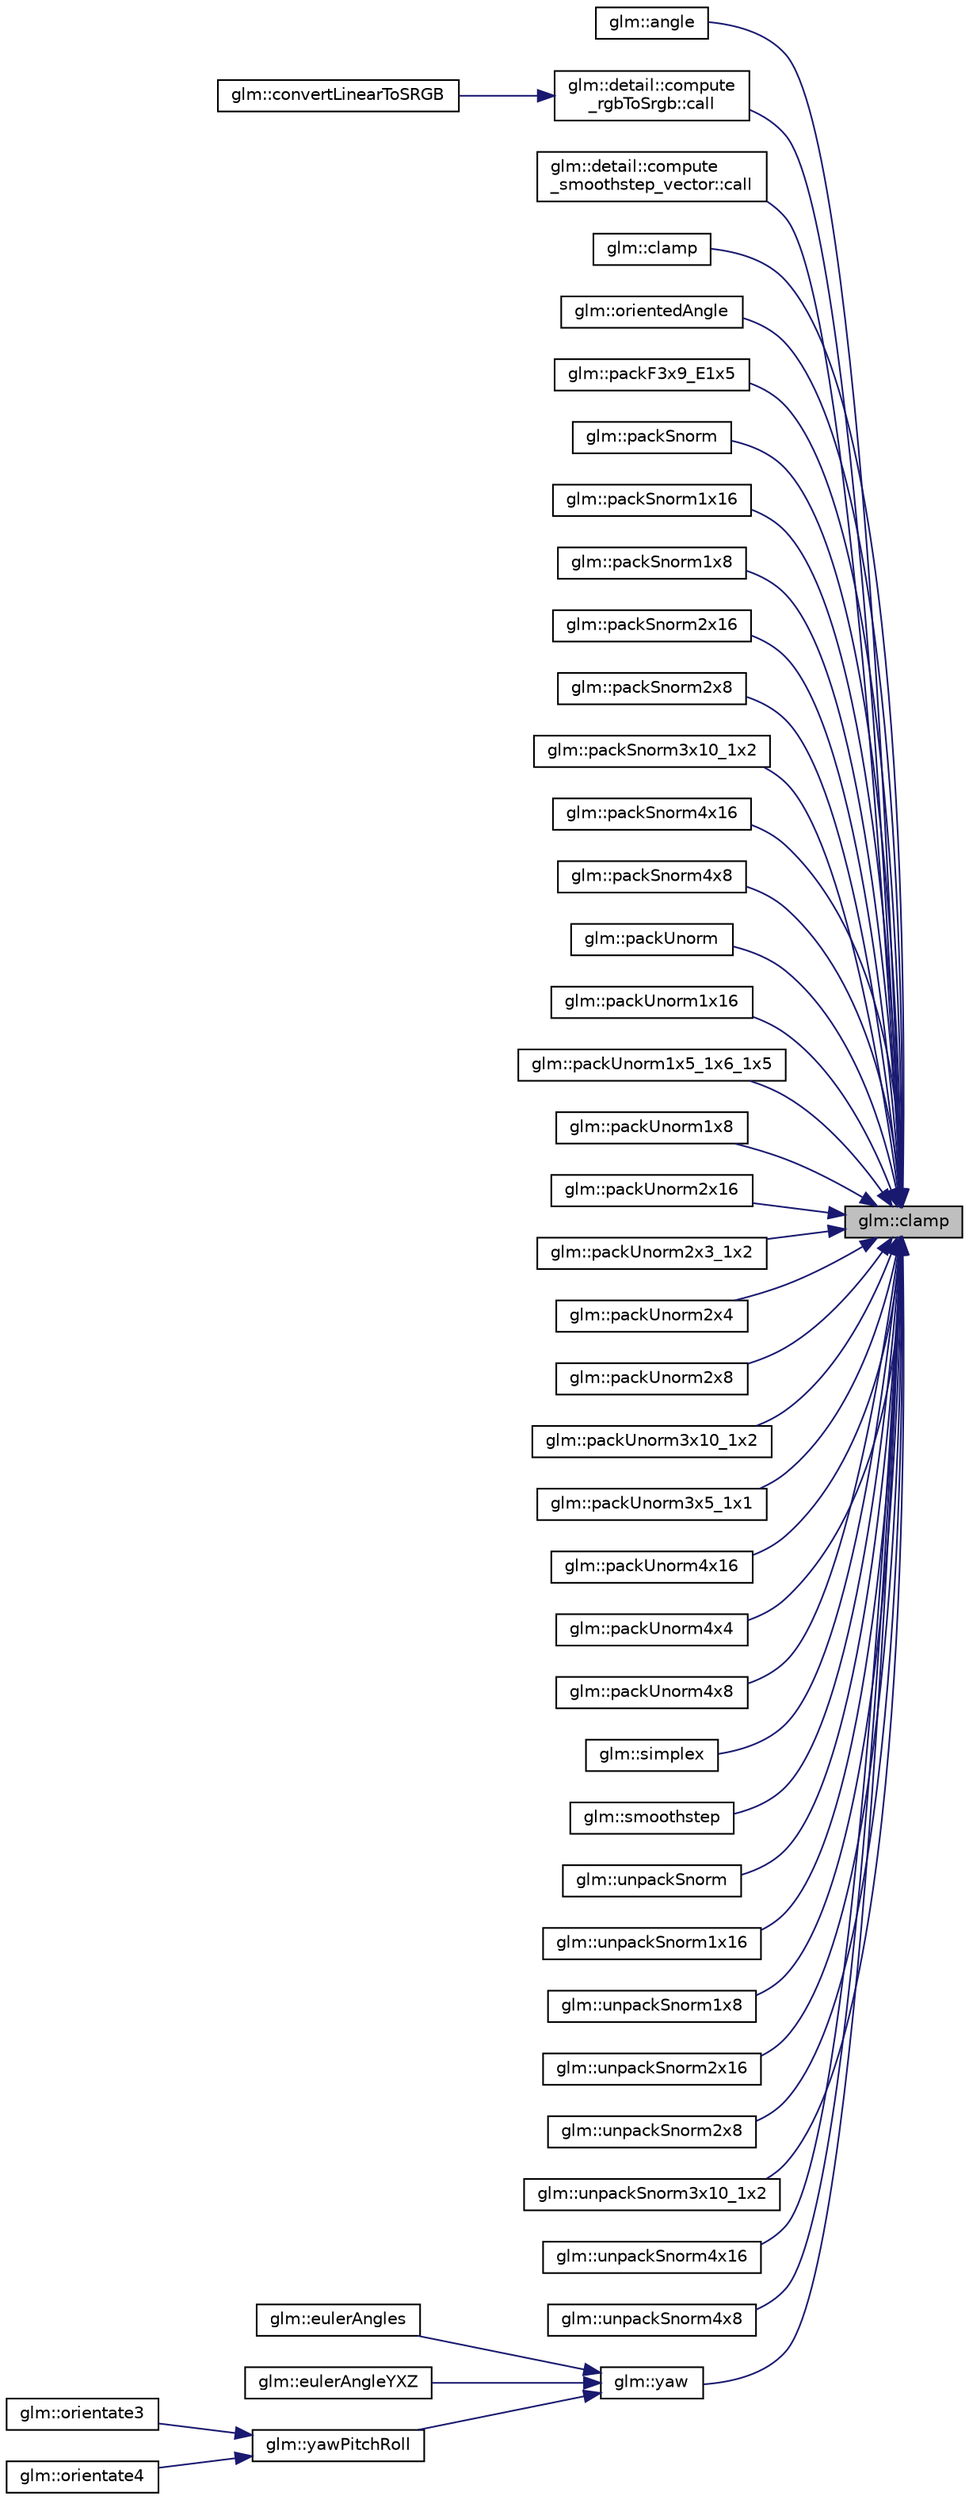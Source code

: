 digraph "glm::clamp"
{
 // LATEX_PDF_SIZE
  edge [fontname="Helvetica",fontsize="10",labelfontname="Helvetica",labelfontsize="10"];
  node [fontname="Helvetica",fontsize="10",shape=record];
  rankdir="RL";
  Node1 [label="glm::clamp",height=0.2,width=0.4,color="black", fillcolor="grey75", style="filled", fontcolor="black",tooltip=" "];
  Node1 -> Node2 [dir="back",color="midnightblue",fontsize="10",style="solid",fontname="Helvetica"];
  Node2 [label="glm::angle",height=0.2,width=0.4,color="black", fillcolor="white", style="filled",URL="$namespaceglm.html#a0634619b62db66fe6a4bd04da1feabea",tooltip=" "];
  Node1 -> Node3 [dir="back",color="midnightblue",fontsize="10",style="solid",fontname="Helvetica"];
  Node3 [label="glm::detail::compute\l_rgbToSrgb::call",height=0.2,width=0.4,color="black", fillcolor="white", style="filled",URL="$structglm_1_1detail_1_1compute__rgb_to_srgb.html#a641d15ac773c5b20ad9917ec0ea2974c",tooltip=" "];
  Node3 -> Node4 [dir="back",color="midnightblue",fontsize="10",style="solid",fontname="Helvetica"];
  Node4 [label="glm::convertLinearToSRGB",height=0.2,width=0.4,color="black", fillcolor="white", style="filled",URL="$group__gtc__color__space.html#gad813dcd99644cafc775e83d6504ccb93",tooltip=" "];
  Node1 -> Node5 [dir="back",color="midnightblue",fontsize="10",style="solid",fontname="Helvetica"];
  Node5 [label="glm::detail::compute\l_smoothstep_vector::call",height=0.2,width=0.4,color="black", fillcolor="white", style="filled",URL="$structglm_1_1detail_1_1compute__smoothstep__vector.html#a73d7edc2631135b93a5855f4804b524e",tooltip=" "];
  Node1 -> Node6 [dir="back",color="midnightblue",fontsize="10",style="solid",fontname="Helvetica"];
  Node6 [label="glm::clamp",height=0.2,width=0.4,color="black", fillcolor="white", style="filled",URL="$namespaceglm.html#a60133991ee6051962489d4e30ee13417",tooltip=" "];
  Node1 -> Node7 [dir="back",color="midnightblue",fontsize="10",style="solid",fontname="Helvetica"];
  Node7 [label="glm::orientedAngle",height=0.2,width=0.4,color="black", fillcolor="white", style="filled",URL="$group__gtx__vector__angle.html#ga82a19d474be13c92c7b10caab42a5a72",tooltip=" "];
  Node1 -> Node8 [dir="back",color="midnightblue",fontsize="10",style="solid",fontname="Helvetica"];
  Node8 [label="glm::packF3x9_E1x5",height=0.2,width=0.4,color="black", fillcolor="white", style="filled",URL="$group__gtc__packing.html#ga0984f9598edc648d59a9643d9a61b121",tooltip=" "];
  Node1 -> Node9 [dir="back",color="midnightblue",fontsize="10",style="solid",fontname="Helvetica"];
  Node9 [label="glm::packSnorm",height=0.2,width=0.4,color="black", fillcolor="white", style="filled",URL="$group__gtc__packing.html#ga1be760860697db386b36513aeafe9d5e",tooltip=" "];
  Node1 -> Node10 [dir="back",color="midnightblue",fontsize="10",style="solid",fontname="Helvetica"];
  Node10 [label="glm::packSnorm1x16",height=0.2,width=0.4,color="black", fillcolor="white", style="filled",URL="$group__gtc__packing.html#gac29411d6c0f6ed0fe9f0396dfe92e0e8",tooltip=" "];
  Node1 -> Node11 [dir="back",color="midnightblue",fontsize="10",style="solid",fontname="Helvetica"];
  Node11 [label="glm::packSnorm1x8",height=0.2,width=0.4,color="black", fillcolor="white", style="filled",URL="$group__gtc__packing.html#ga26b6cd7a35c46c4b6a342f3b97b47423",tooltip=" "];
  Node1 -> Node12 [dir="back",color="midnightblue",fontsize="10",style="solid",fontname="Helvetica"];
  Node12 [label="glm::packSnorm2x16",height=0.2,width=0.4,color="black", fillcolor="white", style="filled",URL="$group__core__func__packing.html#ga0c8005de240d6c4ca3d16c7bee25c622",tooltip=" "];
  Node1 -> Node13 [dir="back",color="midnightblue",fontsize="10",style="solid",fontname="Helvetica"];
  Node13 [label="glm::packSnorm2x8",height=0.2,width=0.4,color="black", fillcolor="white", style="filled",URL="$group__gtc__packing.html#ga05d08a82923166ec7cd5d0e6154c9953",tooltip=" "];
  Node1 -> Node14 [dir="back",color="midnightblue",fontsize="10",style="solid",fontname="Helvetica"];
  Node14 [label="glm::packSnorm3x10_1x2",height=0.2,width=0.4,color="black", fillcolor="white", style="filled",URL="$group__gtc__packing.html#ga0d4157cec37c0312216a7be1cc92df54",tooltip=" "];
  Node1 -> Node15 [dir="back",color="midnightblue",fontsize="10",style="solid",fontname="Helvetica"];
  Node15 [label="glm::packSnorm4x16",height=0.2,width=0.4,color="black", fillcolor="white", style="filled",URL="$group__gtc__packing.html#ga9b237d7c66b7a71964e6d1f4dc06539f",tooltip=" "];
  Node1 -> Node16 [dir="back",color="midnightblue",fontsize="10",style="solid",fontname="Helvetica"];
  Node16 [label="glm::packSnorm4x8",height=0.2,width=0.4,color="black", fillcolor="white", style="filled",URL="$group__core__func__packing.html#gafcf25acc0d361c6c696a433aa5dfd16b",tooltip=" "];
  Node1 -> Node17 [dir="back",color="midnightblue",fontsize="10",style="solid",fontname="Helvetica"];
  Node17 [label="glm::packUnorm",height=0.2,width=0.4,color="black", fillcolor="white", style="filled",URL="$group__gtc__packing.html#gacb9a3df68172c1193c9d701a3fa4d88b",tooltip=" "];
  Node1 -> Node18 [dir="back",color="midnightblue",fontsize="10",style="solid",fontname="Helvetica"];
  Node18 [label="glm::packUnorm1x16",height=0.2,width=0.4,color="black", fillcolor="white", style="filled",URL="$group__gtc__packing.html#ga60c7d915f5653559ae02c2f79a8c5c1d",tooltip=" "];
  Node1 -> Node19 [dir="back",color="midnightblue",fontsize="10",style="solid",fontname="Helvetica"];
  Node19 [label="glm::packUnorm1x5_1x6_1x5",height=0.2,width=0.4,color="black", fillcolor="white", style="filled",URL="$group__gtc__packing.html#ga0fcb493167d540aca105d11df5c55503",tooltip=" "];
  Node1 -> Node20 [dir="back",color="midnightblue",fontsize="10",style="solid",fontname="Helvetica"];
  Node20 [label="glm::packUnorm1x8",height=0.2,width=0.4,color="black", fillcolor="white", style="filled",URL="$group__gtc__packing.html#ga2f9963e5d762b10085b280d3662017ba",tooltip=" "];
  Node1 -> Node21 [dir="back",color="midnightblue",fontsize="10",style="solid",fontname="Helvetica"];
  Node21 [label="glm::packUnorm2x16",height=0.2,width=0.4,color="black", fillcolor="white", style="filled",URL="$group__core__func__packing.html#ga0659ddaf09727551c7bf51655d2a65cf",tooltip=" "];
  Node1 -> Node22 [dir="back",color="midnightblue",fontsize="10",style="solid",fontname="Helvetica"];
  Node22 [label="glm::packUnorm2x3_1x2",height=0.2,width=0.4,color="black", fillcolor="white", style="filled",URL="$group__gtc__packing.html#ga0acca4eb99c300fe2edeef7ebd8fa08b",tooltip=" "];
  Node1 -> Node23 [dir="back",color="midnightblue",fontsize="10",style="solid",fontname="Helvetica"];
  Node23 [label="glm::packUnorm2x4",height=0.2,width=0.4,color="black", fillcolor="white", style="filled",URL="$group__gtc__packing.html#gad68eb2f848ba867192b8787998c0595a",tooltip=" "];
  Node1 -> Node24 [dir="back",color="midnightblue",fontsize="10",style="solid",fontname="Helvetica"];
  Node24 [label="glm::packUnorm2x8",height=0.2,width=0.4,color="black", fillcolor="white", style="filled",URL="$group__gtc__packing.html#ga833288fc0d4a79f19d0db75a6843bfe6",tooltip=" "];
  Node1 -> Node25 [dir="back",color="midnightblue",fontsize="10",style="solid",fontname="Helvetica"];
  Node25 [label="glm::packUnorm3x10_1x2",height=0.2,width=0.4,color="black", fillcolor="white", style="filled",URL="$group__gtc__packing.html#ga2cf2d11b40bd48639110456fd74c2e33",tooltip=" "];
  Node1 -> Node26 [dir="back",color="midnightblue",fontsize="10",style="solid",fontname="Helvetica"];
  Node26 [label="glm::packUnorm3x5_1x1",height=0.2,width=0.4,color="black", fillcolor="white", style="filled",URL="$group__gtc__packing.html#ga1b41375846ed66768da78ca299d8d010",tooltip=" "];
  Node1 -> Node27 [dir="back",color="midnightblue",fontsize="10",style="solid",fontname="Helvetica"];
  Node27 [label="glm::packUnorm4x16",height=0.2,width=0.4,color="black", fillcolor="white", style="filled",URL="$group__gtc__packing.html#gac561f06c908b7302537a8ef29fcb409e",tooltip=" "];
  Node1 -> Node28 [dir="back",color="midnightblue",fontsize="10",style="solid",fontname="Helvetica"];
  Node28 [label="glm::packUnorm4x4",height=0.2,width=0.4,color="black", fillcolor="white", style="filled",URL="$group__gtc__packing.html#gad493c9f130e91dd8a4b360b05dcea573",tooltip=" "];
  Node1 -> Node29 [dir="back",color="midnightblue",fontsize="10",style="solid",fontname="Helvetica"];
  Node29 [label="glm::packUnorm4x8",height=0.2,width=0.4,color="black", fillcolor="white", style="filled",URL="$group__core__func__packing.html#ga834ee9a9e73dcb0a7c1fc88143f3edb8",tooltip=" "];
  Node1 -> Node30 [dir="back",color="midnightblue",fontsize="10",style="solid",fontname="Helvetica"];
  Node30 [label="glm::simplex",height=0.2,width=0.4,color="black", fillcolor="white", style="filled",URL="$namespaceglm.html#a302e8f4466cd88ebd9581e67c8368254",tooltip=" "];
  Node1 -> Node31 [dir="back",color="midnightblue",fontsize="10",style="solid",fontname="Helvetica"];
  Node31 [label="glm::smoothstep",height=0.2,width=0.4,color="black", fillcolor="white", style="filled",URL="$group__core__func__common.html#ga562edf7eca082cc5b7a0aaf180436daf",tooltip=" "];
  Node1 -> Node32 [dir="back",color="midnightblue",fontsize="10",style="solid",fontname="Helvetica"];
  Node32 [label="glm::unpackSnorm",height=0.2,width=0.4,color="black", fillcolor="white", style="filled",URL="$group__gtc__packing.html#ga63eeec0d416e48462f341f4a7a9a45fe",tooltip=" "];
  Node1 -> Node33 [dir="back",color="midnightblue",fontsize="10",style="solid",fontname="Helvetica"];
  Node33 [label="glm::unpackSnorm1x16",height=0.2,width=0.4,color="black", fillcolor="white", style="filled",URL="$group__gtc__packing.html#ga246f451cebf590726324f7a283e3d65e",tooltip=" "];
  Node1 -> Node34 [dir="back",color="midnightblue",fontsize="10",style="solid",fontname="Helvetica"];
  Node34 [label="glm::unpackSnorm1x8",height=0.2,width=0.4,color="black", fillcolor="white", style="filled",URL="$group__gtc__packing.html#ga6f2bebf536fbf7c8b97d4b306bb3354e",tooltip=" "];
  Node1 -> Node35 [dir="back",color="midnightblue",fontsize="10",style="solid",fontname="Helvetica"];
  Node35 [label="glm::unpackSnorm2x16",height=0.2,width=0.4,color="black", fillcolor="white", style="filled",URL="$group__core__func__packing.html#gae5f30f599243df9525315edecae09a7f",tooltip=" "];
  Node1 -> Node36 [dir="back",color="midnightblue",fontsize="10",style="solid",fontname="Helvetica"];
  Node36 [label="glm::unpackSnorm2x8",height=0.2,width=0.4,color="black", fillcolor="white", style="filled",URL="$group__gtc__packing.html#ga27f30f0281b88e152b0895f5e2ead878",tooltip=" "];
  Node1 -> Node37 [dir="back",color="midnightblue",fontsize="10",style="solid",fontname="Helvetica"];
  Node37 [label="glm::unpackSnorm3x10_1x2",height=0.2,width=0.4,color="black", fillcolor="white", style="filled",URL="$group__gtc__packing.html#ga8b8bb827a3743ca553d8702d3e337101",tooltip=" "];
  Node1 -> Node38 [dir="back",color="midnightblue",fontsize="10",style="solid",fontname="Helvetica"];
  Node38 [label="glm::unpackSnorm4x16",height=0.2,width=0.4,color="black", fillcolor="white", style="filled",URL="$group__gtc__packing.html#ga1bfaa3f217fd7a4b6b9d3117ecb3fcac",tooltip=" "];
  Node1 -> Node39 [dir="back",color="midnightblue",fontsize="10",style="solid",fontname="Helvetica"];
  Node39 [label="glm::unpackSnorm4x8",height=0.2,width=0.4,color="black", fillcolor="white", style="filled",URL="$group__core__func__packing.html#ga4b18a0480e7260401d97f40cacd6bc36",tooltip=" "];
  Node1 -> Node40 [dir="back",color="midnightblue",fontsize="10",style="solid",fontname="Helvetica"];
  Node40 [label="glm::yaw",height=0.2,width=0.4,color="black", fillcolor="white", style="filled",URL="$group__gtc__quaternion.html#ga724a5df282b70cec0a6cb0d6dcddb6d6",tooltip=" "];
  Node40 -> Node41 [dir="back",color="midnightblue",fontsize="10",style="solid",fontname="Helvetica"];
  Node41 [label="glm::eulerAngles",height=0.2,width=0.4,color="black", fillcolor="white", style="filled",URL="$group__gtc__quaternion.html#gadb92ec1c1b0dd6b024176a73fbef3e64",tooltip=" "];
  Node40 -> Node42 [dir="back",color="midnightblue",fontsize="10",style="solid",fontname="Helvetica"];
  Node42 [label="glm::eulerAngleYXZ",height=0.2,width=0.4,color="black", fillcolor="white", style="filled",URL="$group__gtx__euler__angles.html#ga0242b5ab68651db70c6025815549427f",tooltip=" "];
  Node40 -> Node43 [dir="back",color="midnightblue",fontsize="10",style="solid",fontname="Helvetica"];
  Node43 [label="glm::yawPitchRoll",height=0.2,width=0.4,color="black", fillcolor="white", style="filled",URL="$group__gtx__euler__angles.html#gaf9c8d0f1df88c5344165600774489bc5",tooltip=" "];
  Node43 -> Node44 [dir="back",color="midnightblue",fontsize="10",style="solid",fontname="Helvetica"];
  Node44 [label="glm::orientate3",height=0.2,width=0.4,color="black", fillcolor="white", style="filled",URL="$group__gtx__euler__angles.html#ga33f0d790cecd8337ee83f8e3a8109b11",tooltip=" "];
  Node43 -> Node45 [dir="back",color="midnightblue",fontsize="10",style="solid",fontname="Helvetica"];
  Node45 [label="glm::orientate4",height=0.2,width=0.4,color="black", fillcolor="white", style="filled",URL="$group__gtx__euler__angles.html#ga4e25c9468b6f002c76e9a2412bcfa503",tooltip=" "];
}
